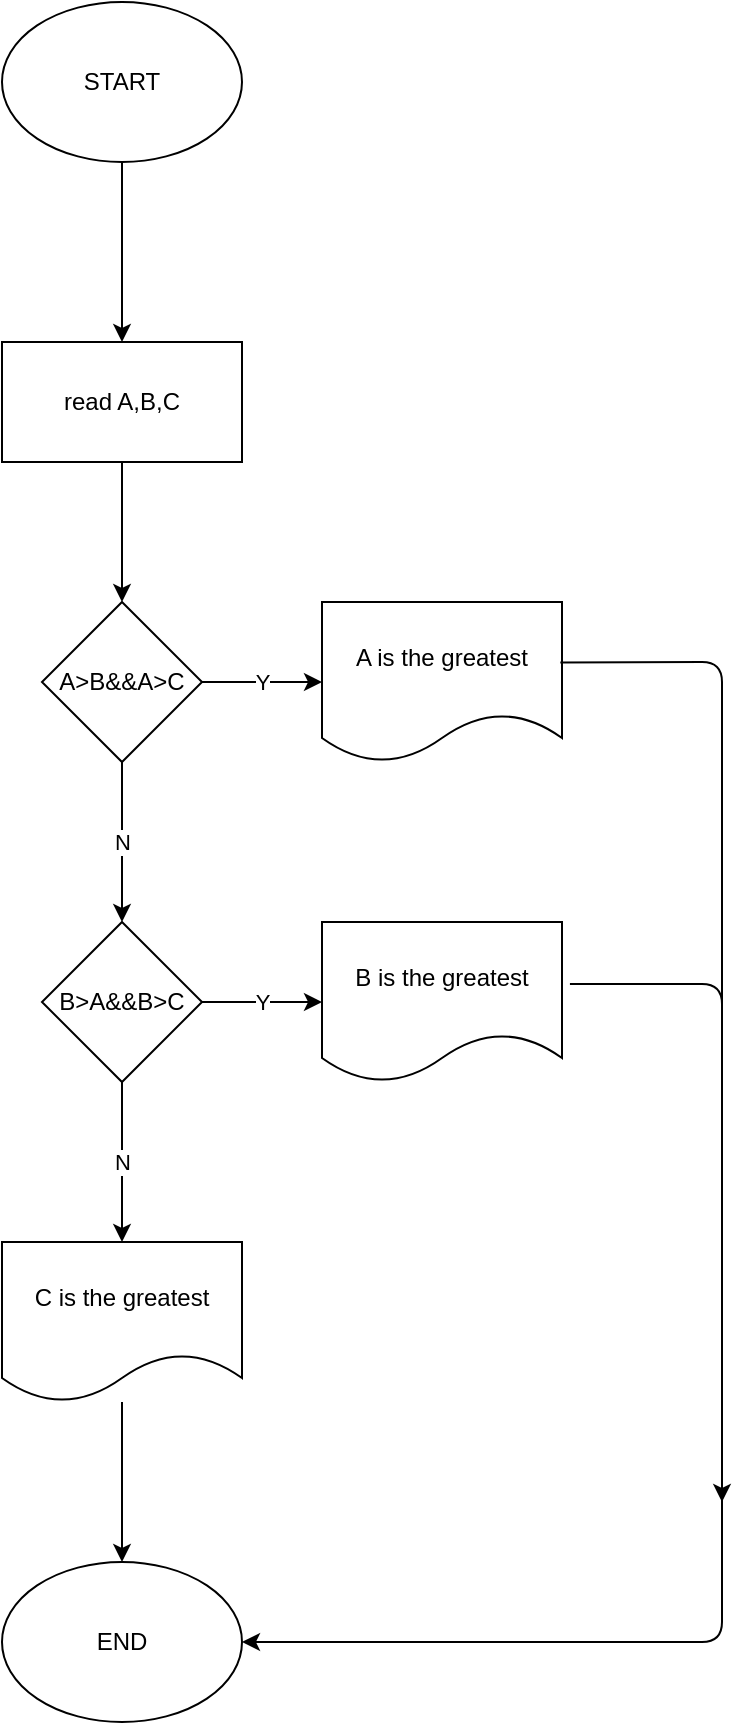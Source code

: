 <mxfile version="13.9.9" type="device"><diagram id="vpyyWTViolJrGPkn_bG8" name="Page-1"><mxGraphModel dx="1024" dy="584" grid="1" gridSize="10" guides="1" tooltips="1" connect="1" arrows="1" fold="1" page="1" pageScale="1" pageWidth="827" pageHeight="1169" math="0" shadow="0"><root><mxCell id="0"/><mxCell id="1" parent="0"/><mxCell id="4s3dwCZkAos1zU9J9xQP-3" value="" style="edgeStyle=orthogonalEdgeStyle;rounded=0;orthogonalLoop=1;jettySize=auto;html=1;" parent="1" source="4s3dwCZkAos1zU9J9xQP-1" target="4s3dwCZkAos1zU9J9xQP-2" edge="1"><mxGeometry relative="1" as="geometry"/></mxCell><mxCell id="4s3dwCZkAos1zU9J9xQP-1" value="START" style="ellipse;whiteSpace=wrap;html=1;" parent="1" vertex="1"><mxGeometry x="80" y="10" width="120" height="80" as="geometry"/></mxCell><mxCell id="4s3dwCZkAos1zU9J9xQP-5" value="" style="edgeStyle=orthogonalEdgeStyle;rounded=0;orthogonalLoop=1;jettySize=auto;html=1;" parent="1" source="4s3dwCZkAos1zU9J9xQP-2" target="4s3dwCZkAos1zU9J9xQP-4" edge="1"><mxGeometry relative="1" as="geometry"/></mxCell><mxCell id="4s3dwCZkAos1zU9J9xQP-2" value="read A,B,C" style="whiteSpace=wrap;html=1;" parent="1" vertex="1"><mxGeometry x="80" y="180" width="120" height="60" as="geometry"/></mxCell><mxCell id="4s3dwCZkAos1zU9J9xQP-7" value="Y" style="edgeStyle=orthogonalEdgeStyle;rounded=0;orthogonalLoop=1;jettySize=auto;html=1;" parent="1" source="4s3dwCZkAos1zU9J9xQP-4" target="4s3dwCZkAos1zU9J9xQP-6" edge="1"><mxGeometry relative="1" as="geometry"/></mxCell><mxCell id="4s3dwCZkAos1zU9J9xQP-9" value="N" style="edgeStyle=orthogonalEdgeStyle;rounded=0;orthogonalLoop=1;jettySize=auto;html=1;" parent="1" source="4s3dwCZkAos1zU9J9xQP-4" target="4s3dwCZkAos1zU9J9xQP-8" edge="1"><mxGeometry relative="1" as="geometry"/></mxCell><mxCell id="4s3dwCZkAos1zU9J9xQP-4" value="A&amp;gt;B&amp;amp;&amp;amp;A&amp;gt;C" style="rhombus;whiteSpace=wrap;html=1;" parent="1" vertex="1"><mxGeometry x="100" y="310" width="80" height="80" as="geometry"/></mxCell><mxCell id="4s3dwCZkAos1zU9J9xQP-6" value="A is the greatest" style="shape=document;whiteSpace=wrap;html=1;boundedLbl=1;" parent="1" vertex="1"><mxGeometry x="240" y="310" width="120" height="80" as="geometry"/></mxCell><mxCell id="4s3dwCZkAos1zU9J9xQP-11" value="Y" style="edgeStyle=orthogonalEdgeStyle;rounded=0;orthogonalLoop=1;jettySize=auto;html=1;" parent="1" source="4s3dwCZkAos1zU9J9xQP-8" target="4s3dwCZkAos1zU9J9xQP-10" edge="1"><mxGeometry relative="1" as="geometry"/></mxCell><mxCell id="4s3dwCZkAos1zU9J9xQP-13" value="N" style="edgeStyle=orthogonalEdgeStyle;rounded=0;orthogonalLoop=1;jettySize=auto;html=1;" parent="1" source="4s3dwCZkAos1zU9J9xQP-8" target="4s3dwCZkAos1zU9J9xQP-12" edge="1"><mxGeometry relative="1" as="geometry"/></mxCell><mxCell id="4s3dwCZkAos1zU9J9xQP-8" value="B&amp;gt;A&amp;amp;&amp;amp;B&amp;gt;C" style="rhombus;whiteSpace=wrap;html=1;" parent="1" vertex="1"><mxGeometry x="100" y="470" width="80" height="80" as="geometry"/></mxCell><mxCell id="4s3dwCZkAos1zU9J9xQP-10" value="B is the greatest" style="shape=document;whiteSpace=wrap;html=1;boundedLbl=1;" parent="1" vertex="1"><mxGeometry x="240" y="470" width="120" height="80" as="geometry"/></mxCell><mxCell id="4s3dwCZkAos1zU9J9xQP-15" value="" style="edgeStyle=orthogonalEdgeStyle;rounded=0;orthogonalLoop=1;jettySize=auto;html=1;" parent="1" source="4s3dwCZkAos1zU9J9xQP-12" target="4s3dwCZkAos1zU9J9xQP-14" edge="1"><mxGeometry relative="1" as="geometry"/></mxCell><mxCell id="4s3dwCZkAos1zU9J9xQP-12" value="C is the greatest" style="shape=document;whiteSpace=wrap;html=1;boundedLbl=1;" parent="1" vertex="1"><mxGeometry x="80" y="630" width="120" height="80" as="geometry"/></mxCell><mxCell id="4s3dwCZkAos1zU9J9xQP-14" value="END" style="ellipse;whiteSpace=wrap;html=1;" parent="1" vertex="1"><mxGeometry x="80" y="790" width="120" height="80" as="geometry"/></mxCell><mxCell id="lwE9s2WCc5yh5savyICn-1" value="" style="endArrow=classic;html=1;exitX=1.033;exitY=0.387;exitDx=0;exitDy=0;exitPerimeter=0;entryX=1;entryY=0.5;entryDx=0;entryDy=0;" edge="1" parent="1" source="4s3dwCZkAos1zU9J9xQP-10" target="4s3dwCZkAos1zU9J9xQP-14"><mxGeometry width="50" height="50" relative="1" as="geometry"><mxPoint x="390" y="630" as="sourcePoint"/><mxPoint x="440" y="580" as="targetPoint"/><Array as="points"><mxPoint x="440" y="501"/><mxPoint x="440" y="830"/></Array></mxGeometry></mxCell><mxCell id="lwE9s2WCc5yh5savyICn-2" value="" style="endArrow=classic;html=1;exitX=0.993;exitY=0.378;exitDx=0;exitDy=0;exitPerimeter=0;" edge="1" parent="1" source="4s3dwCZkAos1zU9J9xQP-6"><mxGeometry width="50" height="50" relative="1" as="geometry"><mxPoint x="390" y="460" as="sourcePoint"/><mxPoint x="440" y="760" as="targetPoint"/><Array as="points"><mxPoint x="440" y="340"/></Array></mxGeometry></mxCell></root></mxGraphModel></diagram></mxfile>